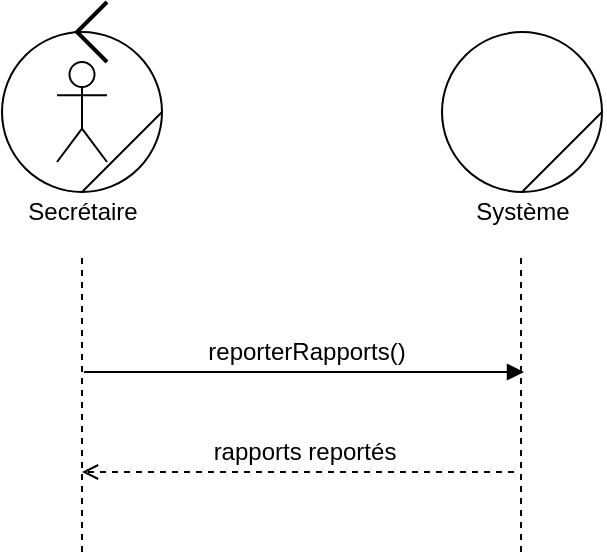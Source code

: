 <mxfile version="12.6.5" type="device"><diagram id="CK6thiashTrl3RJE2lOt" name="Page-1"><mxGraphModel dx="782" dy="388" grid="1" gridSize="10" guides="1" tooltips="1" connect="1" arrows="1" fold="1" page="1" pageScale="1" pageWidth="827" pageHeight="1169" math="0" shadow="0"><root><mxCell id="0"/><mxCell id="1" parent="0"/><mxCell id="OgL7ROMkxew8-wKDbced-1" value="" style="ellipse;whiteSpace=wrap;html=1;aspect=fixed;" vertex="1" parent="1"><mxGeometry x="130" y="100" width="80" height="80" as="geometry"/></mxCell><mxCell id="OgL7ROMkxew8-wKDbced-2" value="" style="endArrow=none;html=1;exitX=0.5;exitY=1;exitDx=0;exitDy=0;" edge="1" parent="1" source="OgL7ROMkxew8-wKDbced-1"><mxGeometry width="50" height="50" relative="1" as="geometry"><mxPoint x="230" y="210" as="sourcePoint"/><mxPoint x="210" y="140" as="targetPoint"/></mxGeometry></mxCell><mxCell id="OgL7ROMkxew8-wKDbced-3" value="" style="shape=umlActor;verticalLabelPosition=bottom;labelBackgroundColor=#ffffff;verticalAlign=top;html=1;outlineConnect=0;" vertex="1" parent="1"><mxGeometry x="157.5" y="115" width="25" height="50" as="geometry"/></mxCell><mxCell id="OgL7ROMkxew8-wKDbced-4" value="Secrétaire" style="text;html=1;align=center;verticalAlign=middle;resizable=0;points=[];autosize=1;" vertex="1" parent="1"><mxGeometry x="135" y="180" width="70" height="20" as="geometry"/></mxCell><mxCell id="OgL7ROMkxew8-wKDbced-5" value="" style="ellipse;whiteSpace=wrap;html=1;aspect=fixed;" vertex="1" parent="1"><mxGeometry x="350" y="100" width="80" height="80" as="geometry"/></mxCell><mxCell id="OgL7ROMkxew8-wKDbced-6" value="" style="endArrow=none;html=1;exitX=0.5;exitY=1;exitDx=0;exitDy=0;" edge="1" parent="1" source="OgL7ROMkxew8-wKDbced-5"><mxGeometry width="50" height="50" relative="1" as="geometry"><mxPoint x="450" y="210" as="sourcePoint"/><mxPoint x="430" y="140" as="targetPoint"/></mxGeometry></mxCell><mxCell id="OgL7ROMkxew8-wKDbced-7" value="Système" style="text;html=1;align=center;verticalAlign=middle;resizable=0;points=[];autosize=1;" vertex="1" parent="1"><mxGeometry x="360" y="180" width="60" height="20" as="geometry"/></mxCell><mxCell id="OgL7ROMkxew8-wKDbced-8" value="" style="endArrow=none;dashed=1;html=1;entryX=0.5;entryY=1.5;entryDx=0;entryDy=0;entryPerimeter=0;" edge="1" parent="1" target="OgL7ROMkxew8-wKDbced-4"><mxGeometry width="50" height="50" relative="1" as="geometry"><mxPoint x="170" y="360" as="sourcePoint"/><mxPoint x="180" y="220" as="targetPoint"/></mxGeometry></mxCell><mxCell id="OgL7ROMkxew8-wKDbced-9" value="" style="endArrow=none;dashed=1;html=1;entryX=0.5;entryY=1.5;entryDx=0;entryDy=0;entryPerimeter=0;" edge="1" parent="1"><mxGeometry width="50" height="50" relative="1" as="geometry"><mxPoint x="389.5" y="360" as="sourcePoint"/><mxPoint x="389.5" y="210" as="targetPoint"/></mxGeometry></mxCell><mxCell id="OgL7ROMkxew8-wKDbced-10" value="" style="endArrow=block;html=1;endFill=1;" edge="1" parent="1"><mxGeometry width="50" height="50" relative="1" as="geometry"><mxPoint x="171" y="270" as="sourcePoint"/><mxPoint x="391" y="270" as="targetPoint"/><Array as="points"><mxPoint x="291" y="270"/></Array></mxGeometry></mxCell><mxCell id="OgL7ROMkxew8-wKDbced-11" value="reporterRapports()" style="text;html=1;align=center;verticalAlign=middle;resizable=0;points=[];autosize=1;" vertex="1" parent="1"><mxGeometry x="227" y="250" width="110" height="20" as="geometry"/></mxCell><mxCell id="OgL7ROMkxew8-wKDbced-14" value="" style="endArrow=open;html=1;endFill=0;dashed=1;" edge="1" parent="1"><mxGeometry width="50" height="50" relative="1" as="geometry"><mxPoint x="386" y="320" as="sourcePoint"/><mxPoint x="170" y="320" as="targetPoint"/><Array as="points"><mxPoint x="296" y="320"/></Array></mxGeometry></mxCell><mxCell id="OgL7ROMkxew8-wKDbced-15" value="rapports reportés" style="text;html=1;align=center;verticalAlign=middle;resizable=0;points=[];autosize=1;" vertex="1" parent="1"><mxGeometry x="226" y="300" width="110" height="20" as="geometry"/></mxCell><mxCell id="OgL7ROMkxew8-wKDbced-16" value="" style="html=1;verticalLabelPosition=bottom;labelBackgroundColor=#ffffff;verticalAlign=top;shadow=0;dashed=0;strokeWidth=2;shape=mxgraph.ios7.misc.left;strokeColor=#000000;" vertex="1" parent="1"><mxGeometry x="167.5" y="85" width="15" height="30" as="geometry"/></mxCell></root></mxGraphModel></diagram></mxfile>